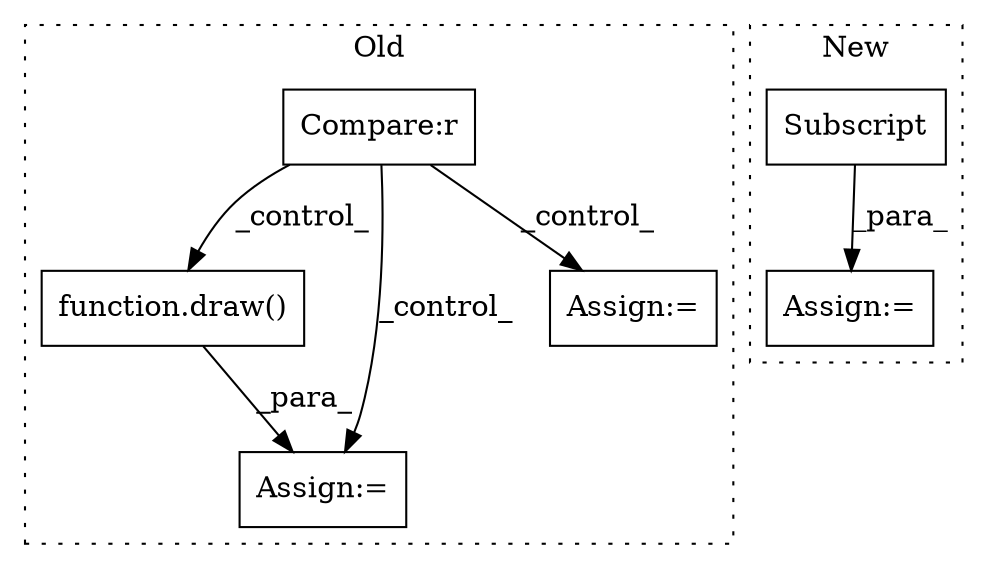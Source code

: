 digraph G {
subgraph cluster0 {
1 [label="function.draw()" a="75" s="1964,1983" l="5,1" shape="box"];
4 [label="Assign:=" a="68" s="1961" l="3" shape="box"];
5 [label="Compare:r" a="40" s="1875" l="19" shape="box"];
6 [label="Assign:=" a="68" s="1909" l="3" shape="box"];
label = "Old";
style="dotted";
}
subgraph cluster1 {
2 [label="Subscript" a="63" s="1727,0" l="17,0" shape="box"];
3 [label="Assign:=" a="68" s="1714" l="13" shape="box"];
label = "New";
style="dotted";
}
1 -> 4 [label="_para_"];
2 -> 3 [label="_para_"];
5 -> 4 [label="_control_"];
5 -> 6 [label="_control_"];
5 -> 1 [label="_control_"];
}
